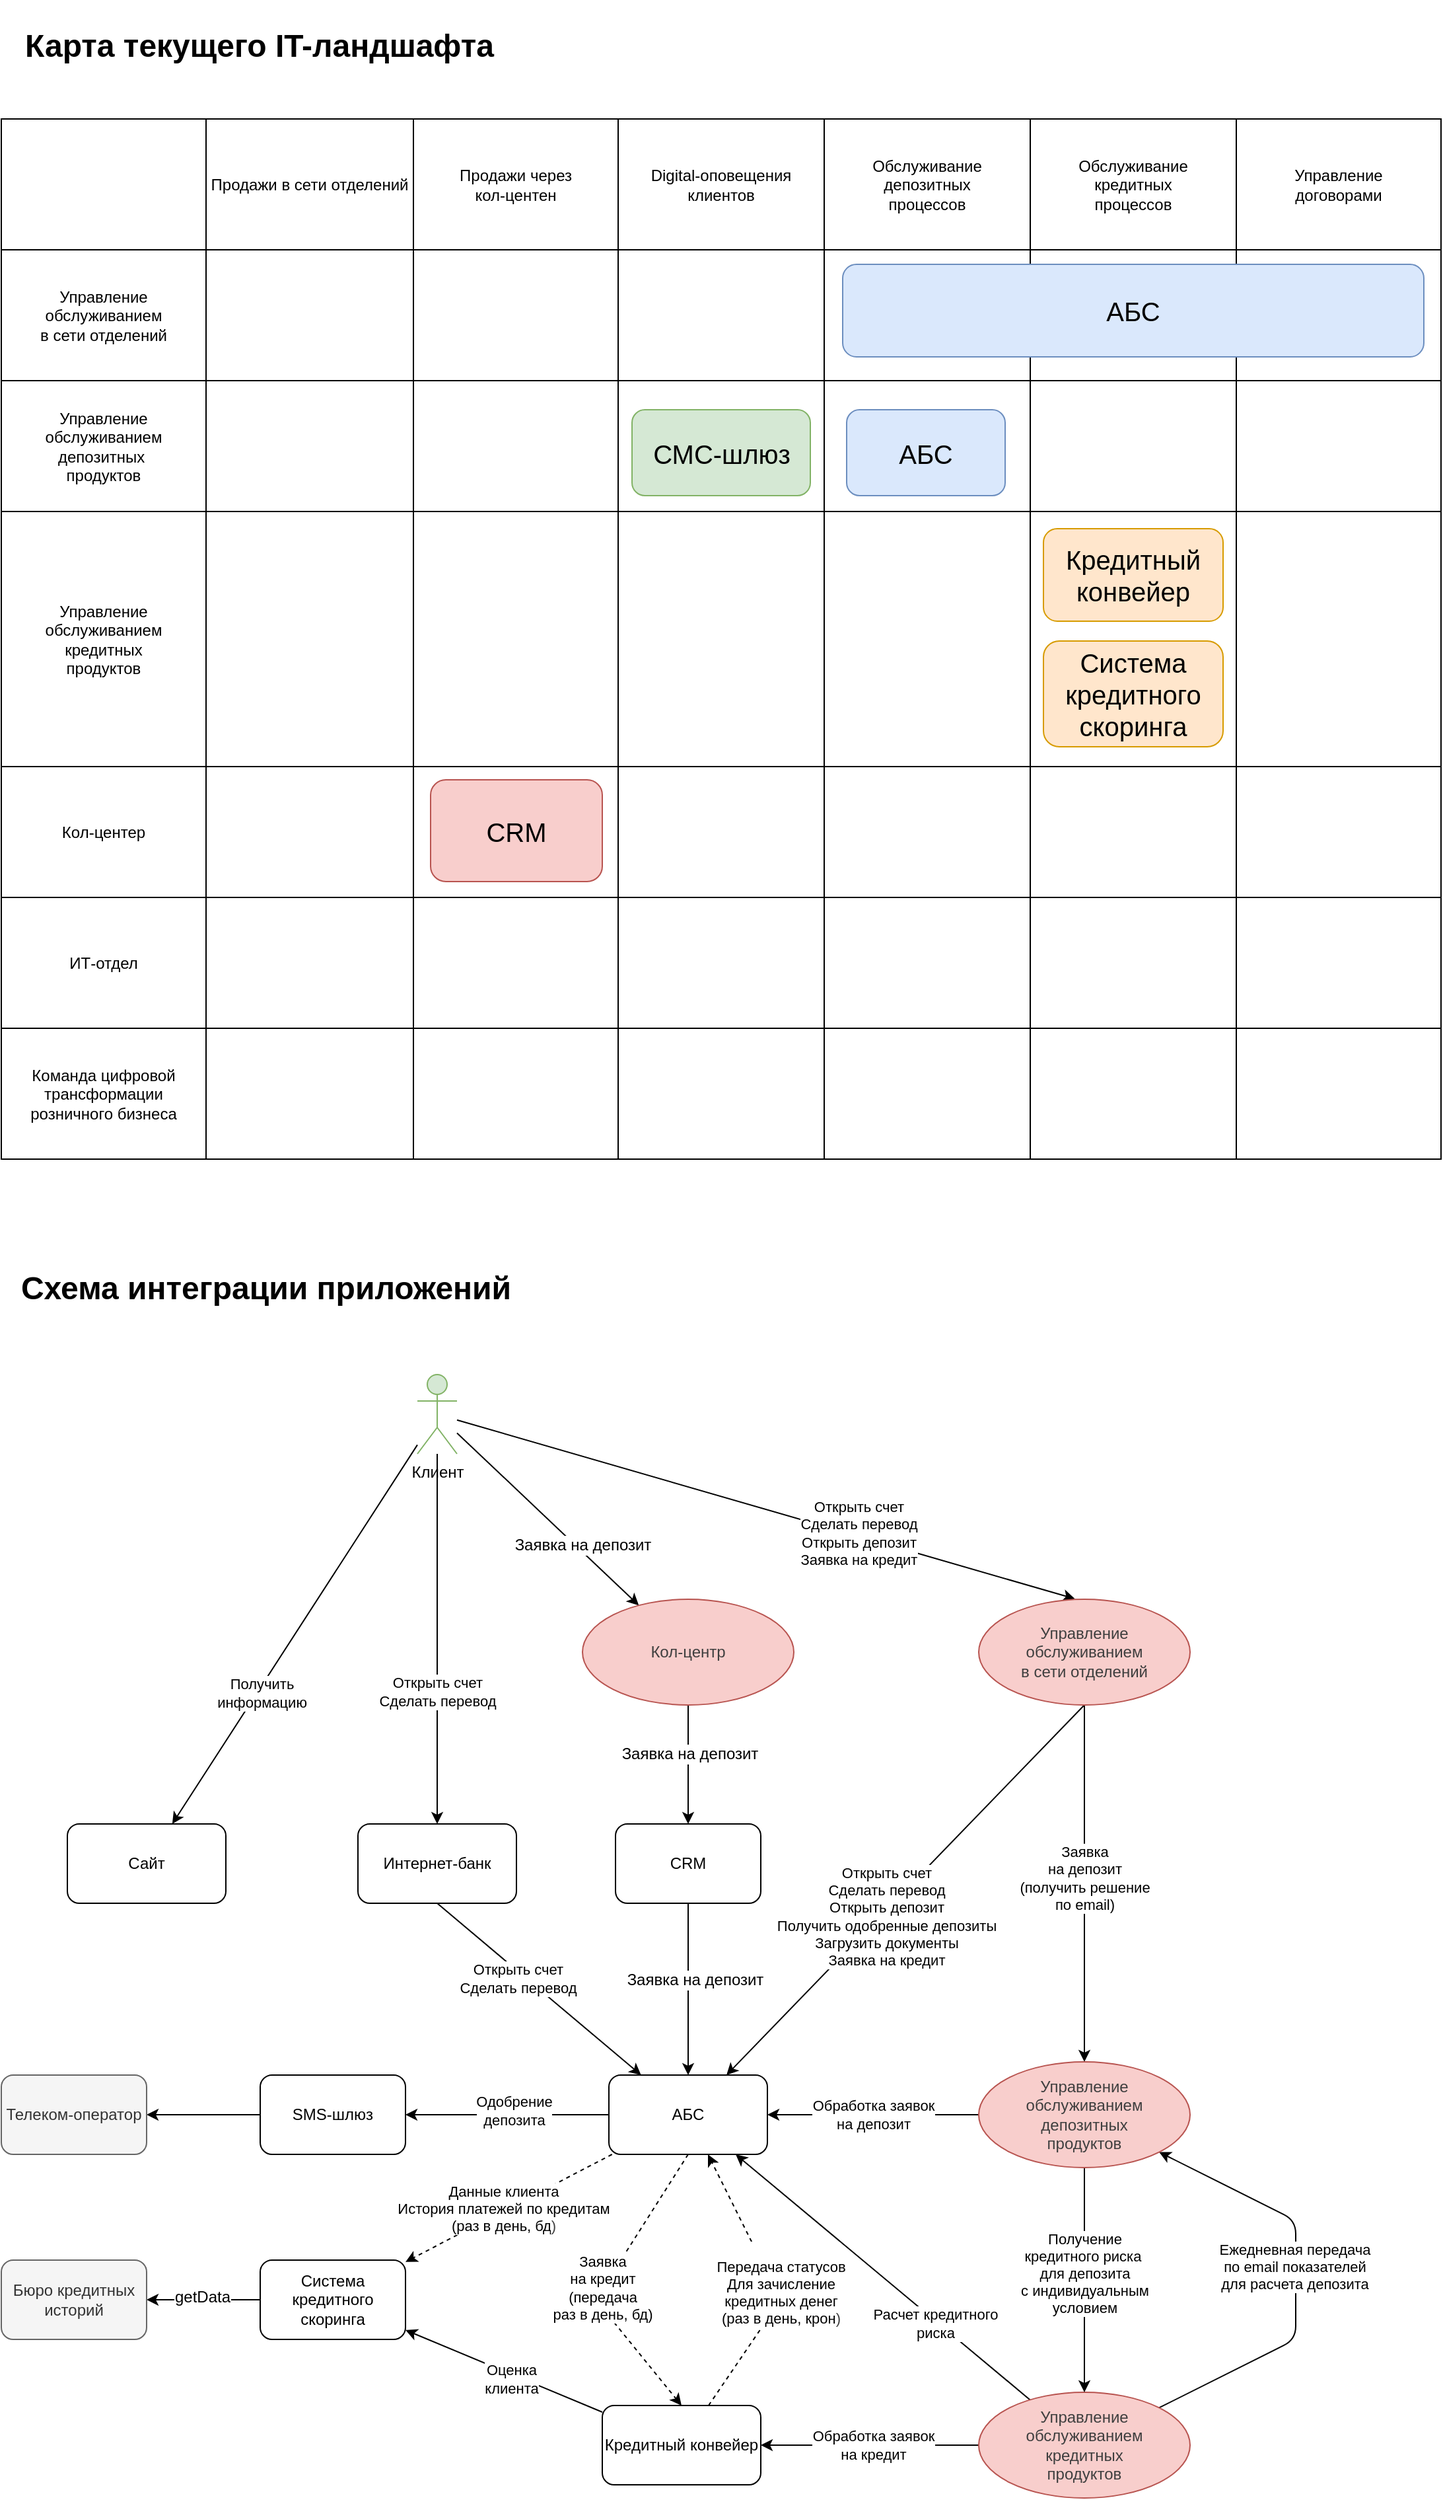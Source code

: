 <mxfile>
    <diagram id="JBASUnGywxE74jzo6m2Q" name="Page-1">
        <mxGraphModel dx="1090" dy="1001" grid="1" gridSize="10" guides="1" tooltips="1" connect="1" arrows="1" fold="1" page="1" pageScale="1" pageWidth="827" pageHeight="1169" math="0" shadow="0">
            <root>
                <mxCell id="0"/>
                <mxCell id="1" parent="0"/>
                <mxCell id="30" value="" style="shape=table;startSize=0;container=1;collapsible=0;childLayout=tableLayout;fontColor=none;noLabel=1;" parent="1" vertex="1">
                    <mxGeometry x="80" y="110" width="1090" height="787" as="geometry"/>
                </mxCell>
                <mxCell id="66" style="shape=tableRow;horizontal=0;startSize=0;swimlaneHead=0;swimlaneBody=0;strokeColor=inherit;top=0;left=0;bottom=0;right=0;collapsible=0;dropTarget=0;fillColor=none;points=[[0,0.5],[1,0.5]];portConstraint=eastwest;fontColor=default;" parent="30" vertex="1">
                    <mxGeometry width="1090" height="99" as="geometry"/>
                </mxCell>
                <mxCell id="67" style="shape=partialRectangle;html=1;whiteSpace=wrap;connectable=0;strokeColor=inherit;overflow=hidden;fillColor=none;top=0;left=0;bottom=0;right=0;pointerEvents=1;" parent="66" vertex="1">
                    <mxGeometry width="155" height="99" as="geometry">
                        <mxRectangle width="155" height="99" as="alternateBounds"/>
                    </mxGeometry>
                </mxCell>
                <mxCell id="68" value="Продажи в сети отделений" style="shape=partialRectangle;html=1;whiteSpace=wrap;connectable=0;strokeColor=inherit;overflow=hidden;fillColor=none;top=0;left=0;bottom=0;right=0;pointerEvents=1;" parent="66" vertex="1">
                    <mxGeometry x="155" width="157" height="99" as="geometry">
                        <mxRectangle width="157" height="99" as="alternateBounds"/>
                    </mxGeometry>
                </mxCell>
                <mxCell id="69" value="Продажи через&#xa;кол-центен" style="shape=partialRectangle;html=1;whiteSpace=wrap;connectable=0;strokeColor=inherit;overflow=hidden;fillColor=none;top=0;left=0;bottom=0;right=0;pointerEvents=1;" parent="66" vertex="1">
                    <mxGeometry x="312" width="155" height="99" as="geometry">
                        <mxRectangle width="155" height="99" as="alternateBounds"/>
                    </mxGeometry>
                </mxCell>
                <mxCell id="70" value="Digital-оповещения&#xa;клиентов" style="shape=partialRectangle;html=1;whiteSpace=wrap;connectable=0;strokeColor=inherit;overflow=hidden;fillColor=none;top=0;left=0;bottom=0;right=0;pointerEvents=1;" parent="66" vertex="1">
                    <mxGeometry x="467" width="156" height="99" as="geometry">
                        <mxRectangle width="156" height="99" as="alternateBounds"/>
                    </mxGeometry>
                </mxCell>
                <mxCell id="71" value="Обслуживание&#xa;депозитных&#xa;процессов" style="shape=partialRectangle;html=1;whiteSpace=wrap;connectable=0;strokeColor=inherit;overflow=hidden;fillColor=none;top=0;left=0;bottom=0;right=0;pointerEvents=1;" parent="66" vertex="1">
                    <mxGeometry x="623" width="156" height="99" as="geometry">
                        <mxRectangle width="156" height="99" as="alternateBounds"/>
                    </mxGeometry>
                </mxCell>
                <mxCell id="72" value="Обслуживание&#xa;кредитных&#xa;процессов" style="shape=partialRectangle;html=1;whiteSpace=wrap;connectable=0;strokeColor=inherit;overflow=hidden;fillColor=none;top=0;left=0;bottom=0;right=0;pointerEvents=1;" parent="66" vertex="1">
                    <mxGeometry x="779" width="156" height="99" as="geometry">
                        <mxRectangle width="156" height="99" as="alternateBounds"/>
                    </mxGeometry>
                </mxCell>
                <mxCell id="73" value="Управление&#xa;договорами" style="shape=partialRectangle;html=1;whiteSpace=wrap;connectable=0;strokeColor=inherit;overflow=hidden;fillColor=none;top=0;left=0;bottom=0;right=0;pointerEvents=1;" parent="66" vertex="1">
                    <mxGeometry x="935" width="155" height="99" as="geometry">
                        <mxRectangle width="155" height="99" as="alternateBounds"/>
                    </mxGeometry>
                </mxCell>
                <mxCell id="31" value="" style="shape=tableRow;horizontal=0;startSize=0;swimlaneHead=0;swimlaneBody=0;strokeColor=inherit;top=0;left=0;bottom=0;right=0;collapsible=0;dropTarget=0;fillColor=none;points=[[0,0.5],[1,0.5]];portConstraint=eastwest;" parent="30" vertex="1">
                    <mxGeometry y="99" width="1090" height="99" as="geometry"/>
                </mxCell>
                <mxCell id="32" value="Управление&#xa;обслуживанием&#xa;в сети отделений" style="shape=partialRectangle;html=1;whiteSpace=wrap;connectable=0;strokeColor=inherit;overflow=hidden;fillColor=none;top=0;left=0;bottom=0;right=0;pointerEvents=1;" parent="31" vertex="1">
                    <mxGeometry width="155" height="99" as="geometry">
                        <mxRectangle width="155" height="99" as="alternateBounds"/>
                    </mxGeometry>
                </mxCell>
                <mxCell id="33" value="" style="shape=partialRectangle;html=1;whiteSpace=wrap;connectable=0;strokeColor=inherit;overflow=hidden;fillColor=none;top=0;left=0;bottom=0;right=0;pointerEvents=1;" parent="31" vertex="1">
                    <mxGeometry x="155" width="157" height="99" as="geometry">
                        <mxRectangle width="157" height="99" as="alternateBounds"/>
                    </mxGeometry>
                </mxCell>
                <mxCell id="34" value="" style="shape=partialRectangle;html=1;whiteSpace=wrap;connectable=0;strokeColor=inherit;overflow=hidden;fillColor=none;top=0;left=0;bottom=0;right=0;pointerEvents=1;" parent="31" vertex="1">
                    <mxGeometry x="312" width="155" height="99" as="geometry">
                        <mxRectangle width="155" height="99" as="alternateBounds"/>
                    </mxGeometry>
                </mxCell>
                <mxCell id="35" value="" style="shape=partialRectangle;html=1;whiteSpace=wrap;connectable=0;strokeColor=inherit;overflow=hidden;fillColor=none;top=0;left=0;bottom=0;right=0;pointerEvents=1;" parent="31" vertex="1">
                    <mxGeometry x="467" width="156" height="99" as="geometry">
                        <mxRectangle width="156" height="99" as="alternateBounds"/>
                    </mxGeometry>
                </mxCell>
                <mxCell id="36" value="" style="shape=partialRectangle;html=1;whiteSpace=wrap;connectable=0;strokeColor=inherit;overflow=hidden;fillColor=none;top=0;left=0;bottom=0;right=0;pointerEvents=1;" parent="31" vertex="1">
                    <mxGeometry x="623" width="156" height="99" as="geometry">
                        <mxRectangle width="156" height="99" as="alternateBounds"/>
                    </mxGeometry>
                </mxCell>
                <mxCell id="37" value="" style="shape=partialRectangle;html=1;whiteSpace=wrap;connectable=0;strokeColor=inherit;overflow=hidden;fillColor=none;top=0;left=0;bottom=0;right=0;pointerEvents=1;" parent="31" vertex="1">
                    <mxGeometry x="779" width="156" height="99" as="geometry">
                        <mxRectangle width="156" height="99" as="alternateBounds"/>
                    </mxGeometry>
                </mxCell>
                <mxCell id="74" style="shape=partialRectangle;html=1;whiteSpace=wrap;connectable=0;strokeColor=inherit;overflow=hidden;fillColor=none;top=0;left=0;bottom=0;right=0;pointerEvents=1;" parent="31" vertex="1">
                    <mxGeometry x="935" width="155" height="99" as="geometry">
                        <mxRectangle width="155" height="99" as="alternateBounds"/>
                    </mxGeometry>
                </mxCell>
                <mxCell id="38" value="" style="shape=tableRow;horizontal=0;startSize=0;swimlaneHead=0;swimlaneBody=0;strokeColor=inherit;top=0;left=0;bottom=0;right=0;collapsible=0;dropTarget=0;fillColor=none;points=[[0,0.5],[1,0.5]];portConstraint=eastwest;" parent="30" vertex="1">
                    <mxGeometry y="198" width="1090" height="99" as="geometry"/>
                </mxCell>
                <mxCell id="39" value="Управление&#xa;обслуживанием&#xa;депозитных &#xa;продуктов" style="shape=partialRectangle;html=1;whiteSpace=wrap;connectable=0;strokeColor=inherit;overflow=hidden;fillColor=none;top=0;left=0;bottom=0;right=0;pointerEvents=1;" parent="38" vertex="1">
                    <mxGeometry width="155" height="99" as="geometry">
                        <mxRectangle width="155" height="99" as="alternateBounds"/>
                    </mxGeometry>
                </mxCell>
                <mxCell id="40" value="" style="shape=partialRectangle;html=1;whiteSpace=wrap;connectable=0;strokeColor=inherit;overflow=hidden;fillColor=none;top=0;left=0;bottom=0;right=0;pointerEvents=1;" parent="38" vertex="1">
                    <mxGeometry x="155" width="157" height="99" as="geometry">
                        <mxRectangle width="157" height="99" as="alternateBounds"/>
                    </mxGeometry>
                </mxCell>
                <mxCell id="41" value="" style="shape=partialRectangle;html=1;whiteSpace=wrap;connectable=0;strokeColor=inherit;overflow=hidden;fillColor=none;top=0;left=0;bottom=0;right=0;pointerEvents=1;" parent="38" vertex="1">
                    <mxGeometry x="312" width="155" height="99" as="geometry">
                        <mxRectangle width="155" height="99" as="alternateBounds"/>
                    </mxGeometry>
                </mxCell>
                <mxCell id="42" value="" style="shape=partialRectangle;html=1;whiteSpace=wrap;connectable=0;strokeColor=inherit;overflow=hidden;fillColor=none;top=0;left=0;bottom=0;right=0;pointerEvents=1;" parent="38" vertex="1">
                    <mxGeometry x="467" width="156" height="99" as="geometry">
                        <mxRectangle width="156" height="99" as="alternateBounds"/>
                    </mxGeometry>
                </mxCell>
                <mxCell id="43" value="" style="shape=partialRectangle;html=1;whiteSpace=wrap;connectable=0;strokeColor=inherit;overflow=hidden;fillColor=none;top=0;left=0;bottom=0;right=0;pointerEvents=1;" parent="38" vertex="1">
                    <mxGeometry x="623" width="156" height="99" as="geometry">
                        <mxRectangle width="156" height="99" as="alternateBounds"/>
                    </mxGeometry>
                </mxCell>
                <mxCell id="44" value="" style="shape=partialRectangle;html=1;whiteSpace=wrap;connectable=0;strokeColor=inherit;overflow=hidden;fillColor=none;top=0;left=0;bottom=0;right=0;pointerEvents=1;" parent="38" vertex="1">
                    <mxGeometry x="779" width="156" height="99" as="geometry">
                        <mxRectangle width="156" height="99" as="alternateBounds"/>
                    </mxGeometry>
                </mxCell>
                <mxCell id="75" style="shape=partialRectangle;html=1;whiteSpace=wrap;connectable=0;strokeColor=inherit;overflow=hidden;fillColor=none;top=0;left=0;bottom=0;right=0;pointerEvents=1;" parent="38" vertex="1">
                    <mxGeometry x="935" width="155" height="99" as="geometry">
                        <mxRectangle width="155" height="99" as="alternateBounds"/>
                    </mxGeometry>
                </mxCell>
                <mxCell id="45" value="" style="shape=tableRow;horizontal=0;startSize=0;swimlaneHead=0;swimlaneBody=0;strokeColor=inherit;top=0;left=0;bottom=0;right=0;collapsible=0;dropTarget=0;fillColor=none;points=[[0,0.5],[1,0.5]];portConstraint=eastwest;" parent="30" vertex="1">
                    <mxGeometry y="297" width="1090" height="193" as="geometry"/>
                </mxCell>
                <mxCell id="46" value="Управление&#xa;обслуживанием&#xa;кредитных&#xa;продуктов" style="shape=partialRectangle;html=1;whiteSpace=wrap;connectable=0;strokeColor=inherit;overflow=hidden;fillColor=none;top=0;left=0;bottom=0;right=0;pointerEvents=1;" parent="45" vertex="1">
                    <mxGeometry width="155" height="193" as="geometry">
                        <mxRectangle width="155" height="193" as="alternateBounds"/>
                    </mxGeometry>
                </mxCell>
                <mxCell id="47" value="" style="shape=partialRectangle;html=1;whiteSpace=wrap;connectable=0;strokeColor=inherit;overflow=hidden;fillColor=none;top=0;left=0;bottom=0;right=0;pointerEvents=1;" parent="45" vertex="1">
                    <mxGeometry x="155" width="157" height="193" as="geometry">
                        <mxRectangle width="157" height="193" as="alternateBounds"/>
                    </mxGeometry>
                </mxCell>
                <mxCell id="48" value="" style="shape=partialRectangle;html=1;whiteSpace=wrap;connectable=0;strokeColor=inherit;overflow=hidden;fillColor=none;top=0;left=0;bottom=0;right=0;pointerEvents=1;" parent="45" vertex="1">
                    <mxGeometry x="312" width="155" height="193" as="geometry">
                        <mxRectangle width="155" height="193" as="alternateBounds"/>
                    </mxGeometry>
                </mxCell>
                <mxCell id="49" value="" style="shape=partialRectangle;html=1;whiteSpace=wrap;connectable=0;strokeColor=inherit;overflow=hidden;fillColor=none;top=0;left=0;bottom=0;right=0;pointerEvents=1;" parent="45" vertex="1">
                    <mxGeometry x="467" width="156" height="193" as="geometry">
                        <mxRectangle width="156" height="193" as="alternateBounds"/>
                    </mxGeometry>
                </mxCell>
                <mxCell id="50" value="" style="shape=partialRectangle;html=1;whiteSpace=wrap;connectable=0;strokeColor=inherit;overflow=hidden;fillColor=none;top=0;left=0;bottom=0;right=0;pointerEvents=1;" parent="45" vertex="1">
                    <mxGeometry x="623" width="156" height="193" as="geometry">
                        <mxRectangle width="156" height="193" as="alternateBounds"/>
                    </mxGeometry>
                </mxCell>
                <mxCell id="51" value="" style="shape=partialRectangle;html=1;whiteSpace=wrap;connectable=0;strokeColor=inherit;overflow=hidden;fillColor=none;top=0;left=0;bottom=0;right=0;pointerEvents=1;" parent="45" vertex="1">
                    <mxGeometry x="779" width="156" height="193" as="geometry">
                        <mxRectangle width="156" height="193" as="alternateBounds"/>
                    </mxGeometry>
                </mxCell>
                <mxCell id="76" style="shape=partialRectangle;html=1;whiteSpace=wrap;connectable=0;strokeColor=inherit;overflow=hidden;fillColor=none;top=0;left=0;bottom=0;right=0;pointerEvents=1;" parent="45" vertex="1">
                    <mxGeometry x="935" width="155" height="193" as="geometry">
                        <mxRectangle width="155" height="193" as="alternateBounds"/>
                    </mxGeometry>
                </mxCell>
                <mxCell id="52" value="" style="shape=tableRow;horizontal=0;startSize=0;swimlaneHead=0;swimlaneBody=0;strokeColor=inherit;top=0;left=0;bottom=0;right=0;collapsible=0;dropTarget=0;fillColor=none;points=[[0,0.5],[1,0.5]];portConstraint=eastwest;" parent="30" vertex="1">
                    <mxGeometry y="490" width="1090" height="99" as="geometry"/>
                </mxCell>
                <mxCell id="53" value="Кол-центер" style="shape=partialRectangle;html=1;whiteSpace=wrap;connectable=0;strokeColor=inherit;overflow=hidden;fillColor=none;top=0;left=0;bottom=0;right=0;pointerEvents=1;" parent="52" vertex="1">
                    <mxGeometry width="155" height="99" as="geometry">
                        <mxRectangle width="155" height="99" as="alternateBounds"/>
                    </mxGeometry>
                </mxCell>
                <mxCell id="54" value="" style="shape=partialRectangle;html=1;whiteSpace=wrap;connectable=0;strokeColor=inherit;overflow=hidden;fillColor=none;top=0;left=0;bottom=0;right=0;pointerEvents=1;" parent="52" vertex="1">
                    <mxGeometry x="155" width="157" height="99" as="geometry">
                        <mxRectangle width="157" height="99" as="alternateBounds"/>
                    </mxGeometry>
                </mxCell>
                <mxCell id="55" value="" style="shape=partialRectangle;html=1;whiteSpace=wrap;connectable=0;strokeColor=inherit;overflow=hidden;fillColor=none;top=0;left=0;bottom=0;right=0;pointerEvents=1;" parent="52" vertex="1">
                    <mxGeometry x="312" width="155" height="99" as="geometry">
                        <mxRectangle width="155" height="99" as="alternateBounds"/>
                    </mxGeometry>
                </mxCell>
                <mxCell id="56" value="" style="shape=partialRectangle;html=1;whiteSpace=wrap;connectable=0;strokeColor=inherit;overflow=hidden;fillColor=none;top=0;left=0;bottom=0;right=0;pointerEvents=1;" parent="52" vertex="1">
                    <mxGeometry x="467" width="156" height="99" as="geometry">
                        <mxRectangle width="156" height="99" as="alternateBounds"/>
                    </mxGeometry>
                </mxCell>
                <mxCell id="57" value="" style="shape=partialRectangle;html=1;whiteSpace=wrap;connectable=0;strokeColor=inherit;overflow=hidden;fillColor=none;top=0;left=0;bottom=0;right=0;pointerEvents=1;" parent="52" vertex="1">
                    <mxGeometry x="623" width="156" height="99" as="geometry">
                        <mxRectangle width="156" height="99" as="alternateBounds"/>
                    </mxGeometry>
                </mxCell>
                <mxCell id="58" value="" style="shape=partialRectangle;html=1;whiteSpace=wrap;connectable=0;strokeColor=inherit;overflow=hidden;fillColor=none;top=0;left=0;bottom=0;right=0;pointerEvents=1;" parent="52" vertex="1">
                    <mxGeometry x="779" width="156" height="99" as="geometry">
                        <mxRectangle width="156" height="99" as="alternateBounds"/>
                    </mxGeometry>
                </mxCell>
                <mxCell id="77" style="shape=partialRectangle;html=1;whiteSpace=wrap;connectable=0;strokeColor=inherit;overflow=hidden;fillColor=none;top=0;left=0;bottom=0;right=0;pointerEvents=1;" parent="52" vertex="1">
                    <mxGeometry x="935" width="155" height="99" as="geometry">
                        <mxRectangle width="155" height="99" as="alternateBounds"/>
                    </mxGeometry>
                </mxCell>
                <mxCell id="177" style="shape=tableRow;horizontal=0;startSize=0;swimlaneHead=0;swimlaneBody=0;strokeColor=inherit;top=0;left=0;bottom=0;right=0;collapsible=0;dropTarget=0;fillColor=none;points=[[0,0.5],[1,0.5]];portConstraint=eastwest;" parent="30" vertex="1">
                    <mxGeometry y="589" width="1090" height="99" as="geometry"/>
                </mxCell>
                <mxCell id="178" value="ИТ-отдел" style="shape=partialRectangle;html=1;whiteSpace=wrap;connectable=0;strokeColor=inherit;overflow=hidden;fillColor=none;top=0;left=0;bottom=0;right=0;pointerEvents=1;" parent="177" vertex="1">
                    <mxGeometry width="155" height="99" as="geometry">
                        <mxRectangle width="155" height="99" as="alternateBounds"/>
                    </mxGeometry>
                </mxCell>
                <mxCell id="179" style="shape=partialRectangle;html=1;whiteSpace=wrap;connectable=0;strokeColor=inherit;overflow=hidden;fillColor=none;top=0;left=0;bottom=0;right=0;pointerEvents=1;" parent="177" vertex="1">
                    <mxGeometry x="155" width="157" height="99" as="geometry">
                        <mxRectangle width="157" height="99" as="alternateBounds"/>
                    </mxGeometry>
                </mxCell>
                <mxCell id="180" style="shape=partialRectangle;html=1;whiteSpace=wrap;connectable=0;strokeColor=inherit;overflow=hidden;fillColor=none;top=0;left=0;bottom=0;right=0;pointerEvents=1;" parent="177" vertex="1">
                    <mxGeometry x="312" width="155" height="99" as="geometry">
                        <mxRectangle width="155" height="99" as="alternateBounds"/>
                    </mxGeometry>
                </mxCell>
                <mxCell id="181" style="shape=partialRectangle;html=1;whiteSpace=wrap;connectable=0;strokeColor=inherit;overflow=hidden;fillColor=none;top=0;left=0;bottom=0;right=0;pointerEvents=1;" parent="177" vertex="1">
                    <mxGeometry x="467" width="156" height="99" as="geometry">
                        <mxRectangle width="156" height="99" as="alternateBounds"/>
                    </mxGeometry>
                </mxCell>
                <mxCell id="182" style="shape=partialRectangle;html=1;whiteSpace=wrap;connectable=0;strokeColor=inherit;overflow=hidden;fillColor=none;top=0;left=0;bottom=0;right=0;pointerEvents=1;" parent="177" vertex="1">
                    <mxGeometry x="623" width="156" height="99" as="geometry">
                        <mxRectangle width="156" height="99" as="alternateBounds"/>
                    </mxGeometry>
                </mxCell>
                <mxCell id="183" style="shape=partialRectangle;html=1;whiteSpace=wrap;connectable=0;strokeColor=inherit;overflow=hidden;fillColor=none;top=0;left=0;bottom=0;right=0;pointerEvents=1;" parent="177" vertex="1">
                    <mxGeometry x="779" width="156" height="99" as="geometry">
                        <mxRectangle width="156" height="99" as="alternateBounds"/>
                    </mxGeometry>
                </mxCell>
                <mxCell id="184" style="shape=partialRectangle;html=1;whiteSpace=wrap;connectable=0;strokeColor=inherit;overflow=hidden;fillColor=none;top=0;left=0;bottom=0;right=0;pointerEvents=1;" parent="177" vertex="1">
                    <mxGeometry x="935" width="155" height="99" as="geometry">
                        <mxRectangle width="155" height="99" as="alternateBounds"/>
                    </mxGeometry>
                </mxCell>
                <mxCell id="185" style="shape=tableRow;horizontal=0;startSize=0;swimlaneHead=0;swimlaneBody=0;strokeColor=inherit;top=0;left=0;bottom=0;right=0;collapsible=0;dropTarget=0;fillColor=none;points=[[0,0.5],[1,0.5]];portConstraint=eastwest;" parent="30" vertex="1">
                    <mxGeometry y="688" width="1090" height="99" as="geometry"/>
                </mxCell>
                <mxCell id="186" value="Команда цифровой трансформации розничного бизнеса" style="shape=partialRectangle;html=1;whiteSpace=wrap;connectable=0;strokeColor=inherit;overflow=hidden;fillColor=none;top=0;left=0;bottom=0;right=0;pointerEvents=1;" parent="185" vertex="1">
                    <mxGeometry width="155" height="99" as="geometry">
                        <mxRectangle width="155" height="99" as="alternateBounds"/>
                    </mxGeometry>
                </mxCell>
                <mxCell id="187" style="shape=partialRectangle;html=1;whiteSpace=wrap;connectable=0;strokeColor=inherit;overflow=hidden;fillColor=none;top=0;left=0;bottom=0;right=0;pointerEvents=1;" parent="185" vertex="1">
                    <mxGeometry x="155" width="157" height="99" as="geometry">
                        <mxRectangle width="157" height="99" as="alternateBounds"/>
                    </mxGeometry>
                </mxCell>
                <mxCell id="188" style="shape=partialRectangle;html=1;whiteSpace=wrap;connectable=0;strokeColor=inherit;overflow=hidden;fillColor=none;top=0;left=0;bottom=0;right=0;pointerEvents=1;" parent="185" vertex="1">
                    <mxGeometry x="312" width="155" height="99" as="geometry">
                        <mxRectangle width="155" height="99" as="alternateBounds"/>
                    </mxGeometry>
                </mxCell>
                <mxCell id="189" style="shape=partialRectangle;html=1;whiteSpace=wrap;connectable=0;strokeColor=inherit;overflow=hidden;fillColor=none;top=0;left=0;bottom=0;right=0;pointerEvents=1;" parent="185" vertex="1">
                    <mxGeometry x="467" width="156" height="99" as="geometry">
                        <mxRectangle width="156" height="99" as="alternateBounds"/>
                    </mxGeometry>
                </mxCell>
                <mxCell id="190" style="shape=partialRectangle;html=1;whiteSpace=wrap;connectable=0;strokeColor=inherit;overflow=hidden;fillColor=none;top=0;left=0;bottom=0;right=0;pointerEvents=1;" parent="185" vertex="1">
                    <mxGeometry x="623" width="156" height="99" as="geometry">
                        <mxRectangle width="156" height="99" as="alternateBounds"/>
                    </mxGeometry>
                </mxCell>
                <mxCell id="191" style="shape=partialRectangle;html=1;whiteSpace=wrap;connectable=0;strokeColor=inherit;overflow=hidden;fillColor=none;top=0;left=0;bottom=0;right=0;pointerEvents=1;" parent="185" vertex="1">
                    <mxGeometry x="779" width="156" height="99" as="geometry">
                        <mxRectangle width="156" height="99" as="alternateBounds"/>
                    </mxGeometry>
                </mxCell>
                <mxCell id="192" style="shape=partialRectangle;html=1;whiteSpace=wrap;connectable=0;strokeColor=inherit;overflow=hidden;fillColor=none;top=0;left=0;bottom=0;right=0;pointerEvents=1;" parent="185" vertex="1">
                    <mxGeometry x="935" width="155" height="99" as="geometry">
                        <mxRectangle width="155" height="99" as="alternateBounds"/>
                    </mxGeometry>
                </mxCell>
                <mxCell id="80" value="АБС" style="rounded=1;whiteSpace=wrap;html=1;fillColor=#dae8fc;strokeColor=#6c8ebf;strokeWidth=1;fontSize=20;" parent="1" vertex="1">
                    <mxGeometry x="720" y="330" width="120" height="65" as="geometry"/>
                </mxCell>
                <mxCell id="83" value="CRM" style="rounded=1;whiteSpace=wrap;html=1;fillColor=#f8cecc;strokeColor=#b85450;strokeWidth=1;fontSize=20;" parent="1" vertex="1">
                    <mxGeometry x="405" y="610" width="130" height="77" as="geometry"/>
                </mxCell>
                <mxCell id="85" value="СМС-шлюз" style="rounded=1;whiteSpace=wrap;html=1;fillColor=#d5e8d4;strokeColor=#82b366;strokeWidth=1;fontSize=20;" parent="1" vertex="1">
                    <mxGeometry x="557.5" y="330" width="135" height="65" as="geometry"/>
                </mxCell>
                <mxCell id="86" value="Кредитный конвейер" style="rounded=1;whiteSpace=wrap;html=1;fillColor=#ffe6cc;strokeColor=#d79b00;strokeWidth=1;fontSize=20;" parent="1" vertex="1">
                    <mxGeometry x="869" y="420" width="136" height="70" as="geometry"/>
                </mxCell>
                <mxCell id="88" value="АБС" style="rounded=1;whiteSpace=wrap;html=1;fillColor=#dae8fc;strokeColor=#6c8ebf;strokeWidth=1;fontSize=20;" parent="1" vertex="1">
                    <mxGeometry x="717" y="220" width="440" height="70" as="geometry"/>
                </mxCell>
                <mxCell id="108" style="edgeStyle=none;html=1;entryX=0.455;entryY=-0.004;entryDx=0;entryDy=0;entryPerimeter=0;" parent="1" source="90" target="113" edge="1">
                    <mxGeometry relative="1" as="geometry">
                        <mxPoint x="286" y="1295.649" as="targetPoint"/>
                    </mxGeometry>
                </mxCell>
                <mxCell id="135" value="Открыть счет&#xa;Сделать перевод&#xa;Открыть депозит&#xa;Заявка на кредит" style="edgeLabel;html=1;align=center;verticalAlign=middle;resizable=0;points=[];strokeColor=default;fillColor=default;" parent="108" vertex="1" connectable="0">
                    <mxGeometry x="0.343" y="-1" relative="1" as="geometry">
                        <mxPoint x="-10" y="-6" as="offset"/>
                    </mxGeometry>
                </mxCell>
                <mxCell id="121" style="edgeStyle=none;html=1;" parent="1" source="90" target="97" edge="1">
                    <mxGeometry relative="1" as="geometry"/>
                </mxCell>
                <mxCell id="134" value="Открыть счет&#xa;Сделать перевод" style="edgeLabel;html=1;align=center;verticalAlign=middle;resizable=0;points=[];" parent="121" vertex="1" connectable="0">
                    <mxGeometry x="-0.003" y="1" relative="1" as="geometry">
                        <mxPoint x="-1" y="40" as="offset"/>
                    </mxGeometry>
                </mxCell>
                <mxCell id="130" style="edgeStyle=none;html=1;" parent="1" source="90" target="117" edge="1">
                    <mxGeometry relative="1" as="geometry"/>
                </mxCell>
                <mxCell id="136" value="Заявка на депозит" style="edgeLabel;html=1;align=center;verticalAlign=middle;resizable=0;points=[];strokeColor=default;fontFamily=Helvetica;fontSize=12;fontColor=default;fillColor=default;" parent="130" vertex="1" connectable="0">
                    <mxGeometry x="0.326" relative="1" as="geometry">
                        <mxPoint x="4" y="-2" as="offset"/>
                    </mxGeometry>
                </mxCell>
                <mxCell id="90" value="Клиент" style="shape=umlActor;verticalLabelPosition=bottom;verticalAlign=top;html=1;outlineConnect=0;fillColor=#d5e8d4;strokeColor=#82b366;" parent="1" vertex="1">
                    <mxGeometry x="395" y="1060" width="30" height="60" as="geometry"/>
                </mxCell>
                <mxCell id="122" style="edgeStyle=none;html=1;exitX=0.5;exitY=1;exitDx=0;exitDy=0;" parent="1" source="97" target="99" edge="1">
                    <mxGeometry relative="1" as="geometry"/>
                </mxCell>
                <mxCell id="138" value="Открыть счет&#xa;Сделать перевод" style="edgeLabel;html=1;align=center;verticalAlign=middle;resizable=0;points=[];strokeColor=default;fillColor=default;" parent="122" vertex="1" connectable="0">
                    <mxGeometry x="-0.098" y="2" relative="1" as="geometry">
                        <mxPoint x="-10" as="offset"/>
                    </mxGeometry>
                </mxCell>
                <mxCell id="97" value="Интернет-банк" style="rounded=1;whiteSpace=wrap;html=1;" parent="1" vertex="1">
                    <mxGeometry x="350" y="1400" width="120" height="60" as="geometry"/>
                </mxCell>
                <mxCell id="98" value="Сайт" style="rounded=1;whiteSpace=wrap;html=1;" parent="1" vertex="1">
                    <mxGeometry x="130" y="1400" width="120" height="60" as="geometry"/>
                </mxCell>
                <mxCell id="124" value="&lt;div&gt;&lt;br&gt;&lt;/div&gt;&lt;div&gt;&lt;br&gt;&lt;/div&gt;" style="edgeStyle=none;html=1;exitX=0.5;exitY=1;exitDx=0;exitDy=0;entryX=0.5;entryY=0;entryDx=0;entryDy=0;dashed=1;" parent="1" source="99" target="101" edge="1">
                    <mxGeometry x="0.024" y="11" relative="1" as="geometry">
                        <Array as="points">
                            <mxPoint x="530" y="1760"/>
                        </Array>
                        <mxPoint as="offset"/>
                    </mxGeometry>
                </mxCell>
                <mxCell id="170" value="Заявка&lt;br&gt;на кредит&lt;div&gt;(передача&lt;/div&gt;&lt;div&gt;раз в день, бд)&lt;/div&gt;" style="edgeLabel;html=1;align=center;verticalAlign=middle;resizable=0;points=[];pointerEvents=1;strokeColor=inherit;fillColor=none;" parent="124" vertex="1" connectable="0">
                    <mxGeometry x="0.003" y="7" relative="1" as="geometry">
                        <mxPoint x="-8" y="-2" as="offset"/>
                    </mxGeometry>
                </mxCell>
                <mxCell id="128" style="edgeStyle=none;html=1;" parent="1" source="99" target="104" edge="1">
                    <mxGeometry relative="1" as="geometry">
                        <mxPoint x="310" y="1510" as="sourcePoint"/>
                    </mxGeometry>
                </mxCell>
                <mxCell id="157" value="Одобрение&#xa;депозита" style="edgeLabel;html=1;align=center;verticalAlign=middle;resizable=0;points=[];strokeColor=default;fillColor=default;" parent="128" vertex="1" connectable="0">
                    <mxGeometry x="-0.09" y="1" relative="1" as="geometry">
                        <mxPoint x="-2" y="-4" as="offset"/>
                    </mxGeometry>
                </mxCell>
                <mxCell id="145" style="edgeStyle=none;html=1;fontFamily=Helvetica;fontSize=12;fontColor=default;" parent="1" source="116" target="99" edge="1">
                    <mxGeometry relative="1" as="geometry">
                        <mxPoint x="780" y="1530" as="sourcePoint"/>
                    </mxGeometry>
                </mxCell>
                <mxCell id="146" value="Обработка заявок&lt;br&gt;на депозит" style="edgeLabel;html=1;align=center;verticalAlign=middle;resizable=0;points=[];strokeColor=default;fillColor=default;" parent="145" vertex="1" connectable="0">
                    <mxGeometry x="0.284" y="2" relative="1" as="geometry">
                        <mxPoint x="22" y="-2" as="offset"/>
                    </mxGeometry>
                </mxCell>
                <mxCell id="197" style="edgeStyle=none;shape=connector;rounded=1;html=1;strokeColor=default;align=center;verticalAlign=middle;fontFamily=Helvetica;fontSize=12;fontColor=default;labelBackgroundColor=default;resizable=0;endArrow=classic;dashed=1;" parent="1" source="99" target="102" edge="1">
                    <mxGeometry relative="1" as="geometry"/>
                </mxCell>
                <mxCell id="198" value="Данные клиента&lt;br&gt;История платежей по кредитам&lt;br&gt;(раз в день, бд&lt;span style=&quot;color: rgb(63, 63, 63); background-color: light-dark(#ffffff, var(--ge-dark-color, #121212));&quot;&gt;)&lt;/span&gt;" style="edgeLabel;html=1;align=center;verticalAlign=middle;resizable=0;points=[];strokeColor=default;fillColor=default;gradientColor=none;" parent="197" vertex="1" connectable="0">
                    <mxGeometry x="0.349" y="-4" relative="1" as="geometry">
                        <mxPoint x="25" y="-11" as="offset"/>
                    </mxGeometry>
                </mxCell>
                <mxCell id="99" value="АБС" style="rounded=1;whiteSpace=wrap;html=1;" parent="1" vertex="1">
                    <mxGeometry x="540" y="1590" width="120" height="60" as="geometry"/>
                </mxCell>
                <mxCell id="126" style="edgeStyle=none;html=1;" parent="1" source="101" target="102" edge="1">
                    <mxGeometry relative="1" as="geometry"/>
                </mxCell>
                <mxCell id="169" value="Оценка&#xa;клиента" style="edgeLabel;html=1;align=center;verticalAlign=middle;resizable=0;points=[];pointerEvents=1;strokeColor=inherit;fillColor=none;" parent="126" vertex="1" connectable="0">
                    <mxGeometry x="-0.192" y="4" relative="1" as="geometry">
                        <mxPoint x="-8" y="-4" as="offset"/>
                    </mxGeometry>
                </mxCell>
                <mxCell id="147" style="edgeStyle=none;html=1;fontFamily=Helvetica;fontSize=12;fontColor=default;" parent="1" source="115" target="101" edge="1">
                    <mxGeometry relative="1" as="geometry">
                        <mxPoint x="720" y="1830" as="sourcePoint"/>
                    </mxGeometry>
                </mxCell>
                <mxCell id="149" value="Обработка заявок&#xa;на кредит" style="edgeLabel;html=1;align=center;verticalAlign=middle;resizable=0;points=[];strokeColor=default;fillColor=default;" parent="147" vertex="1" connectable="0">
                    <mxGeometry x="-0.103" y="3" relative="1" as="geometry">
                        <mxPoint x="-6" y="-3" as="offset"/>
                    </mxGeometry>
                </mxCell>
                <mxCell id="171" style="edgeStyle=none;html=1;fontFamily=Helvetica;fontSize=12;fontColor=default;dashed=1;" parent="1" source="101" target="99" edge="1">
                    <mxGeometry relative="1" as="geometry">
                        <Array as="points">
                            <mxPoint x="670" y="1760"/>
                        </Array>
                    </mxGeometry>
                </mxCell>
                <mxCell id="172" value="&lt;br&gt;Передача статусов&lt;div&gt;Для зачисление&lt;br&gt;кредитных денег&lt;/div&gt;&lt;div&gt;(раз в день, крон&lt;span style=&quot;color: rgb(63, 63, 63); background-color: light-dark(#ffffff, var(--ge-dark-color, #121212));&quot;&gt;)&lt;/span&gt;&lt;/div&gt;" style="edgeLabel;html=1;align=center;verticalAlign=middle;resizable=0;points=[];pointerEvents=1;strokeColor=inherit;fillColor=none;" parent="171" vertex="1" connectable="0">
                    <mxGeometry x="-0.011" y="-5" relative="1" as="geometry">
                        <mxPoint as="offset"/>
                    </mxGeometry>
                </mxCell>
                <mxCell id="101" value="Кредитный конвейер" style="rounded=1;whiteSpace=wrap;html=1;" parent="1" vertex="1">
                    <mxGeometry x="535" y="1840" width="120" height="60" as="geometry"/>
                </mxCell>
                <mxCell id="127" style="edgeStyle=none;html=1;exitX=0;exitY=0.5;exitDx=0;exitDy=0;" parent="1" source="102" target="103" edge="1">
                    <mxGeometry relative="1" as="geometry"/>
                </mxCell>
                <mxCell id="151" value="&lt;span style=&quot;color: rgb(0, 0, 0);&quot;&gt;getData&lt;/span&gt;" style="edgeLabel;html=1;align=center;verticalAlign=middle;resizable=0;points=[];strokeColor=default;fontFamily=Helvetica;fontSize=12;fontColor=default;fillColor=default;" parent="127" vertex="1" connectable="0">
                    <mxGeometry x="0.029" y="-2" relative="1" as="geometry">
                        <mxPoint as="offset"/>
                    </mxGeometry>
                </mxCell>
                <mxCell id="102" value="Система кредитного скоринга" style="rounded=1;whiteSpace=wrap;html=1;" parent="1" vertex="1">
                    <mxGeometry x="276" y="1730" width="110" height="60" as="geometry"/>
                </mxCell>
                <mxCell id="103" value="Бюро кредитных историй" style="rounded=1;whiteSpace=wrap;html=1;fillColor=#f5f5f5;fontColor=#333333;strokeColor=#666666;" parent="1" vertex="1">
                    <mxGeometry x="80" y="1730" width="110" height="60" as="geometry"/>
                </mxCell>
                <mxCell id="129" style="edgeStyle=none;html=1;exitX=0;exitY=0.5;exitDx=0;exitDy=0;" parent="1" source="104" target="105" edge="1">
                    <mxGeometry relative="1" as="geometry"/>
                </mxCell>
                <mxCell id="104" value="SMS-шлюз" style="rounded=1;whiteSpace=wrap;html=1;" parent="1" vertex="1">
                    <mxGeometry x="276" y="1590" width="110" height="60" as="geometry"/>
                </mxCell>
                <mxCell id="105" value="Телеком-оператор" style="rounded=1;whiteSpace=wrap;html=1;fillColor=#f5f5f5;fontColor=#333333;strokeColor=#666666;" parent="1" vertex="1">
                    <mxGeometry x="80" y="1590" width="110" height="60" as="geometry"/>
                </mxCell>
                <mxCell id="132" style="edgeStyle=none;html=1;" parent="1" source="106" target="99" edge="1">
                    <mxGeometry relative="1" as="geometry"/>
                </mxCell>
                <mxCell id="153" value="&lt;span style=&quot;color: rgb(0, 0, 0);&quot;&gt;Заявка на депозит&lt;/span&gt;" style="edgeLabel;html=1;align=center;verticalAlign=middle;resizable=0;points=[];strokeColor=default;fontFamily=Helvetica;fontSize=12;fontColor=default;fillColor=default;" parent="132" vertex="1" connectable="0">
                    <mxGeometry x="0.126" y="2" relative="1" as="geometry">
                        <mxPoint x="3" y="-15" as="offset"/>
                    </mxGeometry>
                </mxCell>
                <mxCell id="106" value="CRM" style="rounded=1;whiteSpace=wrap;html=1;" parent="1" vertex="1">
                    <mxGeometry x="545" y="1400" width="110" height="60" as="geometry"/>
                </mxCell>
                <mxCell id="111" style="edgeStyle=none;html=1;" parent="1" source="90" target="98" edge="1">
                    <mxGeometry relative="1" as="geometry"/>
                </mxCell>
                <mxCell id="133" value="Получить&#xa;информацию" style="edgeLabel;html=1;align=center;verticalAlign=middle;resizable=0;points=[];" parent="111" vertex="1" connectable="0">
                    <mxGeometry x="0.437" y="2" relative="1" as="geometry">
                        <mxPoint x="13" y="-20" as="offset"/>
                    </mxGeometry>
                </mxCell>
                <mxCell id="123" style="edgeStyle=none;html=1;exitX=0.5;exitY=1;exitDx=0;exitDy=0;" parent="1" source="113" target="99" edge="1">
                    <mxGeometry relative="1" as="geometry"/>
                </mxCell>
                <mxCell id="142" value="&lt;span style=&quot;font-family: monospace; font-size: 0px; text-align: start; background-color: rgb(251, 251, 251);&quot;&gt;%3CmxGraphModel%3E%3Croot%3E%3CmxCell%20id%3D%220%22%2F%3E%3CmxCell%20id%3D%221%22%20parent%3D%220%22%2F%3E%3CmxCell%20id%3D%222%22%20value%3D%22%D0%9E%D1%82%D0%BA%D1%80%D1%8B%D1%82%D1%8C%20%D1%81%D1%87%D0%B5%D1%82%26%2310%3B%D0%A1%D0%B4%D0%B5%D0%BB%D0%B0%D1%82%D1%8C%20%D0%BF%D0%B5%D1%80%D0%B5%D0%B2%D0%BE%D0%B4%26%2310%3B%D0%97%D0%B0%D1%8F%D0%B2%D0%BA%D0%B0%20%D0%BD%D0%B0%20%D0%B4%D0%B5%D0%BF%D0%BE%D0%B7%D0%B8%D1%82%26%2310%3B%D0%97%D0%B0%D1%8F%D0%B2%D0%BA%D0%B0%20%D0%BD%D0%B0%20%D0%BA%D1%80%D0%B5%D0%B4%D0%B8%D1%82%22%20style%3D%22edgeLabel%3Bhtml%3D1%3Balign%3Dcenter%3BverticalAlign%3Dmiddle%3Bresizable%3D0%3Bpoints%3D%5B%5D%3BstrokeColor%3Ddefault%3BfillColor%3Ddefault%3B%22%20vertex%3D%221%22%20connectable%3D%220%22%20parent%3D%221%22%3E%3CmxGeometry%20x%3D%22979.535%22%20y%3D%22990.236%22%20as%3D%22geometry%22%2F%3E%3C%2FmxCell%3E%3C%2Froot%3E%3C%2FmxGraphModel%3E&lt;/span&gt;" style="edgeLabel;html=1;align=center;verticalAlign=middle;resizable=0;points=[];strokeColor=default;fontFamily=Helvetica;fontSize=12;fontColor=default;fillColor=default;" parent="123" vertex="1" connectable="0">
                    <mxGeometry x="-0.439" y="-2" relative="1" as="geometry">
                        <mxPoint as="offset"/>
                    </mxGeometry>
                </mxCell>
                <mxCell id="143" value="&lt;div&gt;&lt;font color=&quot;#000000&quot;&gt;Открыть счет&lt;/font&gt;&lt;/div&gt;&lt;div&gt;&lt;font color=&quot;#000000&quot;&gt;Сделать перевод&lt;/font&gt;&lt;/div&gt;&lt;div&gt;&lt;font color=&quot;#000000&quot;&gt;Открыть депозит&lt;/font&gt;&lt;/div&gt;&lt;div&gt;&lt;font color=&quot;#000000&quot;&gt;Получить одобренные депозиты&lt;/font&gt;&lt;/div&gt;&lt;div&gt;&lt;font color=&quot;#000000&quot;&gt;Загрузить документы&lt;/font&gt;&lt;/div&gt;&lt;div&gt;&lt;font color=&quot;#000000&quot;&gt;Заявка на кредит&lt;/font&gt;&lt;/div&gt;" style="edgeLabel;html=1;align=center;verticalAlign=middle;resizable=0;points=[];strokeColor=default;fillColor=default;" parent="123" vertex="1" connectable="0">
                    <mxGeometry x="-0.557" y="-3" relative="1" as="geometry">
                        <mxPoint x="-88" y="100" as="offset"/>
                    </mxGeometry>
                </mxCell>
                <mxCell id="154" style="edgeStyle=none;html=1;fontFamily=Helvetica;fontSize=12;fontColor=default;" parent="1" source="113" target="116" edge="1">
                    <mxGeometry relative="1" as="geometry"/>
                </mxCell>
                <mxCell id="155" value="&lt;span style=&quot;font-family: monospace; font-size: 0px; text-align: start; background-color: rgb(251, 251, 251);&quot;&gt;%3CmxGraphModel%3E%3Croot%3E%3CmxCell%20id%3D%220%22%2F%3E%3CmxCell%20id%3D%221%22%20parent%3D%220%22%2F%3E%3CmxCell%20id%3D%222%22%20value%3D%22%D0%97%D0%B0%D1%8F%D0%B2%D0%BA%D0%B0%20%D0%BD%D0%B0%20%D0%B4%D0%B5%D0%BF%D0%BE%D0%B7%D0%B8%D1%82%22%20style%3D%22edgeLabel%3Bhtml%3D1%3Balign%3Dcenter%3BverticalAlign%3Dmiddle%3Bresizable%3D0%3Bpoints%3D%5B%5D%3BstrokeColor%3Ddefault%3BfontFamily%3DHelvetica%3BfontSize%3D12%3BfontColor%3Ddefault%3BfillColor%3Ddefault%3B%22%20vertex%3D%221%22%20connectable%3D%220%22%20parent%3D%221%22%3E%3CmxGeometry%20x%3D%221250.64%22%20y%3D%221154.265%22%20as%3D%22geometry%22%2F%3E%3C%2FmxCell%3E%3C%2Froot%3E%3C%2FmxGraphModel%3E&lt;/span&gt;" style="edgeLabel;html=1;align=center;verticalAlign=middle;resizable=0;points=[];strokeColor=default;fontFamily=Helvetica;fontSize=12;fontColor=default;fillColor=default;" parent="154" vertex="1" connectable="0">
                    <mxGeometry x="-0.285" y="-4" relative="1" as="geometry">
                        <mxPoint as="offset"/>
                    </mxGeometry>
                </mxCell>
                <mxCell id="156" value="Заявка&lt;br&gt;на депозит&lt;div&gt;(получить решение&lt;/div&gt;&lt;div&gt;по email)&lt;/div&gt;" style="edgeLabel;html=1;align=center;verticalAlign=middle;resizable=0;points=[];strokeColor=default;fillColor=default;" parent="154" vertex="1" connectable="0">
                    <mxGeometry x="-0.239" y="-1" relative="1" as="geometry">
                        <mxPoint x="1" y="28" as="offset"/>
                    </mxGeometry>
                </mxCell>
                <mxCell id="113" value="&lt;div style=&quot;color: rgb(63, 63, 63); scrollbar-color: rgb(226, 226, 226) rgb(251, 251, 251); text-wrap-mode: nowrap;&quot;&gt;&lt;div style=&quot;color: rgb(63, 63, 63); scrollbar-color: rgb(226, 226, 226) rgb(251, 251, 251);&quot;&gt;Управление&lt;/div&gt;&lt;div style=&quot;color: rgb(63, 63, 63); scrollbar-color: rgb(226, 226, 226) rgb(251, 251, 251);&quot;&gt;обслуживанием&lt;/div&gt;&lt;div style=&quot;color: rgb(63, 63, 63); scrollbar-color: rgb(226, 226, 226) rgb(251, 251, 251);&quot;&gt;в сети отделений&lt;/div&gt;&lt;/div&gt;" style="ellipse;whiteSpace=wrap;html=1;fillColor=#f8cecc;strokeColor=#b85450;" parent="1" vertex="1">
                    <mxGeometry x="820" y="1230" width="160" height="80" as="geometry"/>
                </mxCell>
                <mxCell id="193" style="edgeStyle=none;shape=connector;rounded=1;html=1;strokeColor=default;align=center;verticalAlign=middle;fontFamily=Helvetica;fontSize=11;fontColor=default;labelBackgroundColor=default;resizable=0;endArrow=classic;" parent="1" source="115" target="99" edge="1">
                    <mxGeometry relative="1" as="geometry"/>
                </mxCell>
                <mxCell id="194" value="Расчет кредитного&#xa;риска" style="edgeLabel;html=1;align=center;verticalAlign=middle;resizable=0;points=[];strokeColor=default;fillColor=default;gradientColor=none;" parent="193" vertex="1" connectable="0">
                    <mxGeometry x="-0.361" y="1" relative="1" as="geometry">
                        <mxPoint as="offset"/>
                    </mxGeometry>
                </mxCell>
                <mxCell id="195" style="edgeStyle=none;shape=connector;rounded=1;html=1;strokeColor=default;align=center;verticalAlign=middle;fontFamily=Helvetica;fontSize=11;fontColor=default;labelBackgroundColor=default;resizable=0;endArrow=classic;" parent="1" source="115" target="116" edge="1">
                    <mxGeometry relative="1" as="geometry">
                        <Array as="points">
                            <mxPoint x="1060" y="1790"/>
                            <mxPoint x="1060" y="1700"/>
                        </Array>
                    </mxGeometry>
                </mxCell>
                <mxCell id="196" value="&lt;div&gt;&lt;font color=&quot;#000000&quot;&gt;Ежедневная передача&lt;/font&gt;&lt;/div&gt;&lt;div&gt;&lt;font color=&quot;#000000&quot;&gt;по email показателей&lt;/font&gt;&lt;/div&gt;&lt;div&gt;&lt;font color=&quot;#000000&quot;&gt;для расчета депозита&lt;/font&gt;&lt;/div&gt;" style="edgeLabel;html=1;align=center;verticalAlign=middle;resizable=0;points=[];strokeColor=default;fontFamily=Helvetica;fontSize=11;fontColor=default;labelBackgroundColor=default;fillColor=default;gradientColor=none;" parent="195" vertex="1" connectable="0">
                    <mxGeometry x="0.061" y="1" relative="1" as="geometry">
                        <mxPoint as="offset"/>
                    </mxGeometry>
                </mxCell>
                <mxCell id="115" value="&lt;div style=&quot;color: rgb(63, 63, 63); scrollbar-color: rgb(226, 226, 226) rgb(251, 251, 251); text-wrap-mode: nowrap;&quot;&gt;&lt;div style=&quot;color: rgb(63, 63, 63); scrollbar-color: rgb(226, 226, 226) rgb(251, 251, 251);&quot;&gt;&lt;div style=&quot;scrollbar-color: rgb(226, 226, 226) rgb(251, 251, 251); color: rgb(63, 63, 63);&quot;&gt;Управление&lt;/div&gt;&lt;div style=&quot;scrollbar-color: rgb(226, 226, 226) rgb(251, 251, 251); color: rgb(63, 63, 63);&quot;&gt;обслуживанием&lt;/div&gt;&lt;div style=&quot;scrollbar-color: rgb(226, 226, 226) rgb(251, 251, 251); color: rgb(63, 63, 63);&quot;&gt;&lt;/div&gt;&lt;div style=&quot;scrollbar-color: rgb(226, 226, 226) rgb(251, 251, 251); color: rgb(63, 63, 63);&quot;&gt;&lt;span style=&quot;color: rgb(63, 63, 63);&quot;&gt;кредитных&lt;/span&gt;&lt;/div&gt;&lt;div style=&quot;scrollbar-color: rgb(226, 226, 226) rgb(251, 251, 251); color: rgb(63, 63, 63);&quot;&gt;продуктов&lt;/div&gt;&lt;/div&gt;&lt;/div&gt;" style="ellipse;whiteSpace=wrap;html=1;fillColor=#f8cecc;strokeColor=#b85450;" parent="1" vertex="1">
                    <mxGeometry x="820" y="1830" width="160" height="80" as="geometry"/>
                </mxCell>
                <mxCell id="158" style="edgeStyle=none;html=1;fontFamily=Helvetica;fontSize=12;fontColor=default;" parent="1" source="116" target="115" edge="1">
                    <mxGeometry relative="1" as="geometry"/>
                </mxCell>
                <mxCell id="159" value="Получение&#xa;кредитного риска &#xa;для депозита&#xa;с индивидуальным&#xa;условием" style="edgeLabel;html=1;align=center;verticalAlign=middle;resizable=0;points=[];strokeColor=default;fillColor=default;" parent="158" vertex="1" connectable="0">
                    <mxGeometry x="-0.241" y="2" relative="1" as="geometry">
                        <mxPoint x="-2" y="15" as="offset"/>
                    </mxGeometry>
                </mxCell>
                <mxCell id="116" value="&lt;div style=&quot;color: rgb(63, 63, 63); scrollbar-color: rgb(226, 226, 226) rgb(251, 251, 251); text-wrap-mode: nowrap;&quot;&gt;&lt;div style=&quot;color: rgb(63, 63, 63); scrollbar-color: rgb(226, 226, 226) rgb(251, 251, 251);&quot;&gt;&lt;div style=&quot;scrollbar-color: rgb(226, 226, 226) rgb(251, 251, 251); color: rgb(63, 63, 63);&quot;&gt;Управление&lt;/div&gt;&lt;div style=&quot;scrollbar-color: rgb(226, 226, 226) rgb(251, 251, 251); color: rgb(63, 63, 63);&quot;&gt;обслуживанием&lt;/div&gt;&lt;div style=&quot;scrollbar-color: rgb(226, 226, 226) rgb(251, 251, 251); color: rgb(63, 63, 63);&quot;&gt;&lt;span style=&quot;color: rgb(63, 63, 63);&quot;&gt;депозитных&lt;/span&gt;&lt;/div&gt;&lt;div style=&quot;scrollbar-color: rgb(226, 226, 226) rgb(251, 251, 251); color: rgb(63, 63, 63);&quot;&gt;продуктов&lt;/div&gt;&lt;/div&gt;&lt;/div&gt;" style="ellipse;whiteSpace=wrap;html=1;fillColor=#f8cecc;strokeColor=#b85450;" parent="1" vertex="1">
                    <mxGeometry x="820" y="1580" width="160" height="80" as="geometry"/>
                </mxCell>
                <mxCell id="131" style="edgeStyle=none;html=1;exitX=0.5;exitY=1;exitDx=0;exitDy=0;" parent="1" source="117" target="106" edge="1">
                    <mxGeometry relative="1" as="geometry"/>
                </mxCell>
                <mxCell id="152" value="Заявка на депозит" style="edgeLabel;html=1;align=center;verticalAlign=middle;resizable=0;points=[];strokeColor=default;fontFamily=Helvetica;fontSize=12;fontColor=default;fillColor=default;" parent="131" vertex="1" connectable="0">
                    <mxGeometry x="-0.189" y="1" relative="1" as="geometry">
                        <mxPoint as="offset"/>
                    </mxGeometry>
                </mxCell>
                <mxCell id="117" value="&lt;div style=&quot;scrollbar-color: rgb(226, 226, 226) rgb(251, 251, 251); color: rgb(63, 63, 63);&quot;&gt;&lt;div style=&quot;scrollbar-color: rgb(226, 226, 226) rgb(251, 251, 251); color: rgb(63, 63, 63);&quot;&gt;&lt;span style=&quot;text-wrap-mode: nowrap;&quot;&gt;Кол-центр&lt;/span&gt;&lt;/div&gt;&lt;/div&gt;" style="ellipse;whiteSpace=wrap;html=1;fillColor=#f8cecc;strokeColor=#b85450;" parent="1" vertex="1">
                    <mxGeometry x="520" y="1230" width="160" height="80" as="geometry"/>
                </mxCell>
                <mxCell id="173" value="Система кредитного скоринга" style="rounded=1;whiteSpace=wrap;html=1;fillColor=#ffe6cc;strokeColor=#d79b00;strokeWidth=1;fontSize=20;" parent="1" vertex="1">
                    <mxGeometry x="869" y="505" width="136" height="80" as="geometry"/>
                </mxCell>
                <mxCell id="175" value="&lt;h1&gt;Карта текущего IT-ландшафта&lt;/h1&gt;" style="text;html=1;align=center;verticalAlign=middle;resizable=0;points=[];autosize=1;strokeColor=none;fillColor=none;" parent="1" vertex="1">
                    <mxGeometry x="80" y="20" width="390" height="70" as="geometry"/>
                </mxCell>
                <mxCell id="176" value="&lt;h1&gt;Схема интеграции приложений&lt;/h1&gt;" style="text;html=1;align=center;verticalAlign=middle;resizable=0;points=[];autosize=1;strokeColor=none;fillColor=none;" parent="1" vertex="1">
                    <mxGeometry x="80" y="960" width="400" height="70" as="geometry"/>
                </mxCell>
            </root>
        </mxGraphModel>
    </diagram>
</mxfile>